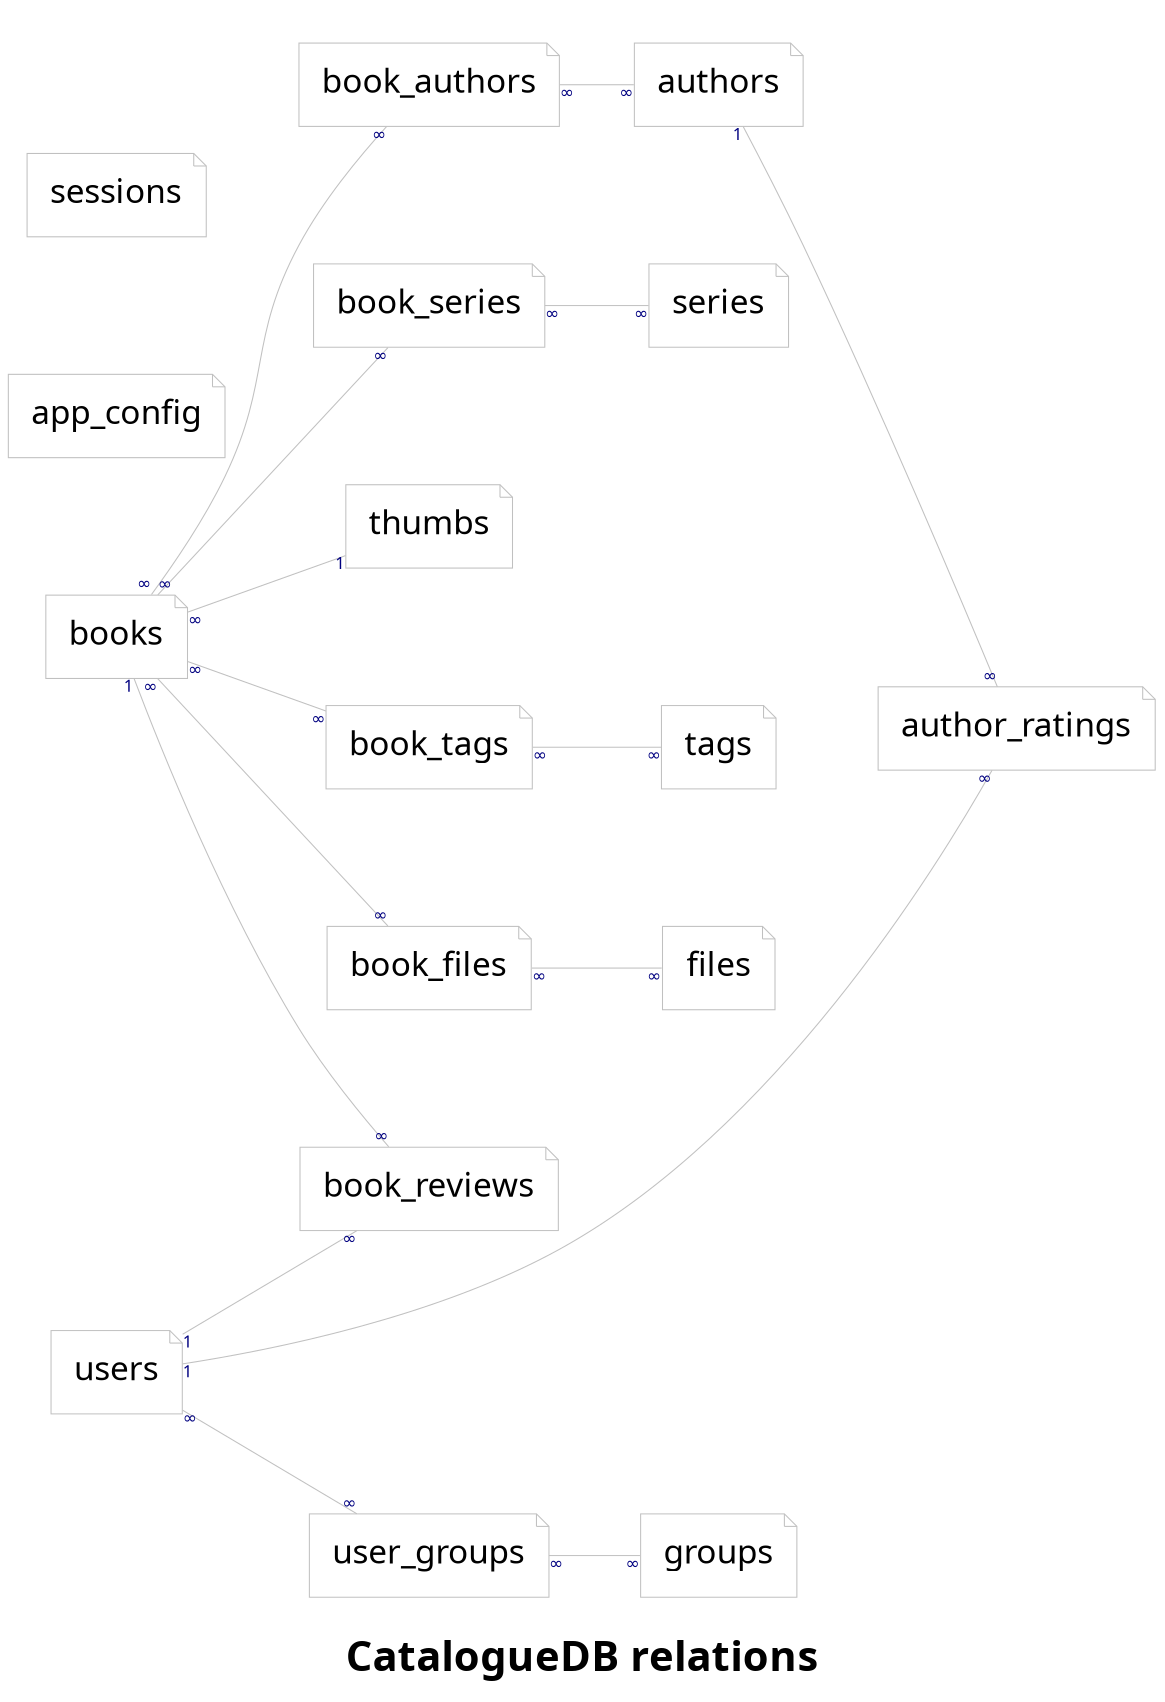 # Simplified representation of database schema
# Rendered with Graphviz (dot -O -Tpdf)

strict graph {
    label = <<b>CatalogueDB relations</b>>
    
    # Layout and style
    graph [
        ratio = 1.414  // 297/210
        rankdir = LR
        fontname = Tahoma
        fontsize = 20
    ]
    node [
        shape = note
        margin = 0.15
        color = gray
        fontname = Tahoma
        fontsize = 16
        tooltip = ""
        penwidth = 0.5
    ]
    edge [
        headlabel = "∞"
        taillabel = "∞"
        margin = 0.1
        color = gray        
        fontname = Tahoma
        fontsize = 8
        fontcolor = navy
        tooltip = ""
        penwidth = 0.5
    ]

    # Nodes and edges
    books -- book_authors -- authors
    authors -- author_ratings [taillabel = 1]
    books -- book_series -- series
    books -- thumbs [headlabel = 1]
    books -- book_reviews [taillabel = 1]
    users -- user_groups -- groups
    users -- book_reviews [taillabel = 1]
    users -- author_ratings [taillabel = 1]
    books -- book_tags -- tags
    app_config
    books -- book_files -- files
    sessions
}
